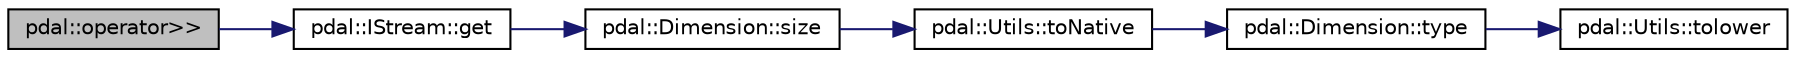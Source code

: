 digraph "pdal::operator&gt;&gt;"
{
  edge [fontname="Helvetica",fontsize="10",labelfontname="Helvetica",labelfontsize="10"];
  node [fontname="Helvetica",fontsize="10",shape=record];
  rankdir="LR";
  Node1 [label="pdal::operator\>\>",height=0.2,width=0.4,color="black", fillcolor="grey75", style="filled", fontcolor="black"];
  Node1 -> Node2 [color="midnightblue",fontsize="10",style="solid",fontname="Helvetica"];
  Node2 [label="pdal::IStream::get",height=0.2,width=0.4,color="black", fillcolor="white", style="filled",URL="$classpdal_1_1IStream.html#a1868ec9fd091d4af1281c2181315521a"];
  Node2 -> Node3 [color="midnightblue",fontsize="10",style="solid",fontname="Helvetica"];
  Node3 [label="pdal::Dimension::size",height=0.2,width=0.4,color="black", fillcolor="white", style="filled",URL="$namespacepdal_1_1Dimension.html#acf81dae9d5946f3a941f9df154b2329b"];
  Node3 -> Node4 [color="midnightblue",fontsize="10",style="solid",fontname="Helvetica"];
  Node4 [label="pdal::Utils::toNative",height=0.2,width=0.4,color="black", fillcolor="white", style="filled",URL="$namespacepdal_1_1Utils.html#a59253304d0f929e3a3ea00f09636002f"];
  Node4 -> Node5 [color="midnightblue",fontsize="10",style="solid",fontname="Helvetica"];
  Node5 [label="pdal::Dimension::type",height=0.2,width=0.4,color="black", fillcolor="white", style="filled",URL="$namespacepdal_1_1Dimension.html#a880d689fed54aa3ded6f88c9e058c5d2"];
  Node5 -> Node6 [color="midnightblue",fontsize="10",style="solid",fontname="Helvetica"];
  Node6 [label="pdal::Utils::tolower",height=0.2,width=0.4,color="black", fillcolor="white", style="filled",URL="$namespacepdal_1_1Utils.html#a5268937cf695835e55392f752dc02cb2"];
}
